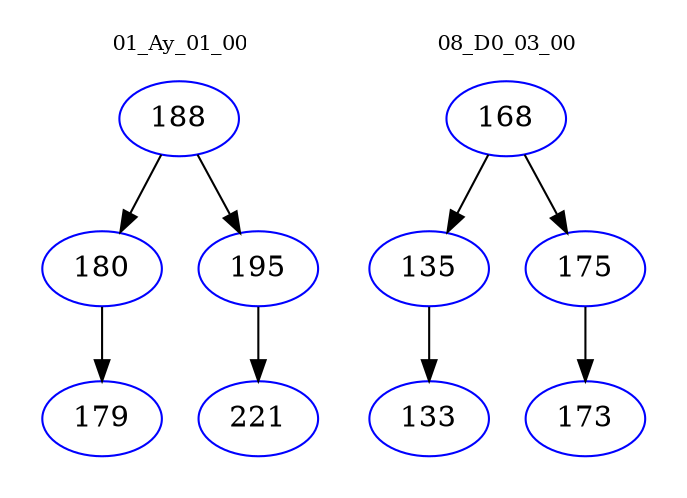 digraph{
subgraph cluster_0 {
color = white
label = "01_Ay_01_00";
fontsize=10;
T0_188 [label="188", color="blue"]
T0_188 -> T0_180 [color="black"]
T0_180 [label="180", color="blue"]
T0_180 -> T0_179 [color="black"]
T0_179 [label="179", color="blue"]
T0_188 -> T0_195 [color="black"]
T0_195 [label="195", color="blue"]
T0_195 -> T0_221 [color="black"]
T0_221 [label="221", color="blue"]
}
subgraph cluster_1 {
color = white
label = "08_D0_03_00";
fontsize=10;
T1_168 [label="168", color="blue"]
T1_168 -> T1_135 [color="black"]
T1_135 [label="135", color="blue"]
T1_135 -> T1_133 [color="black"]
T1_133 [label="133", color="blue"]
T1_168 -> T1_175 [color="black"]
T1_175 [label="175", color="blue"]
T1_175 -> T1_173 [color="black"]
T1_173 [label="173", color="blue"]
}
}
